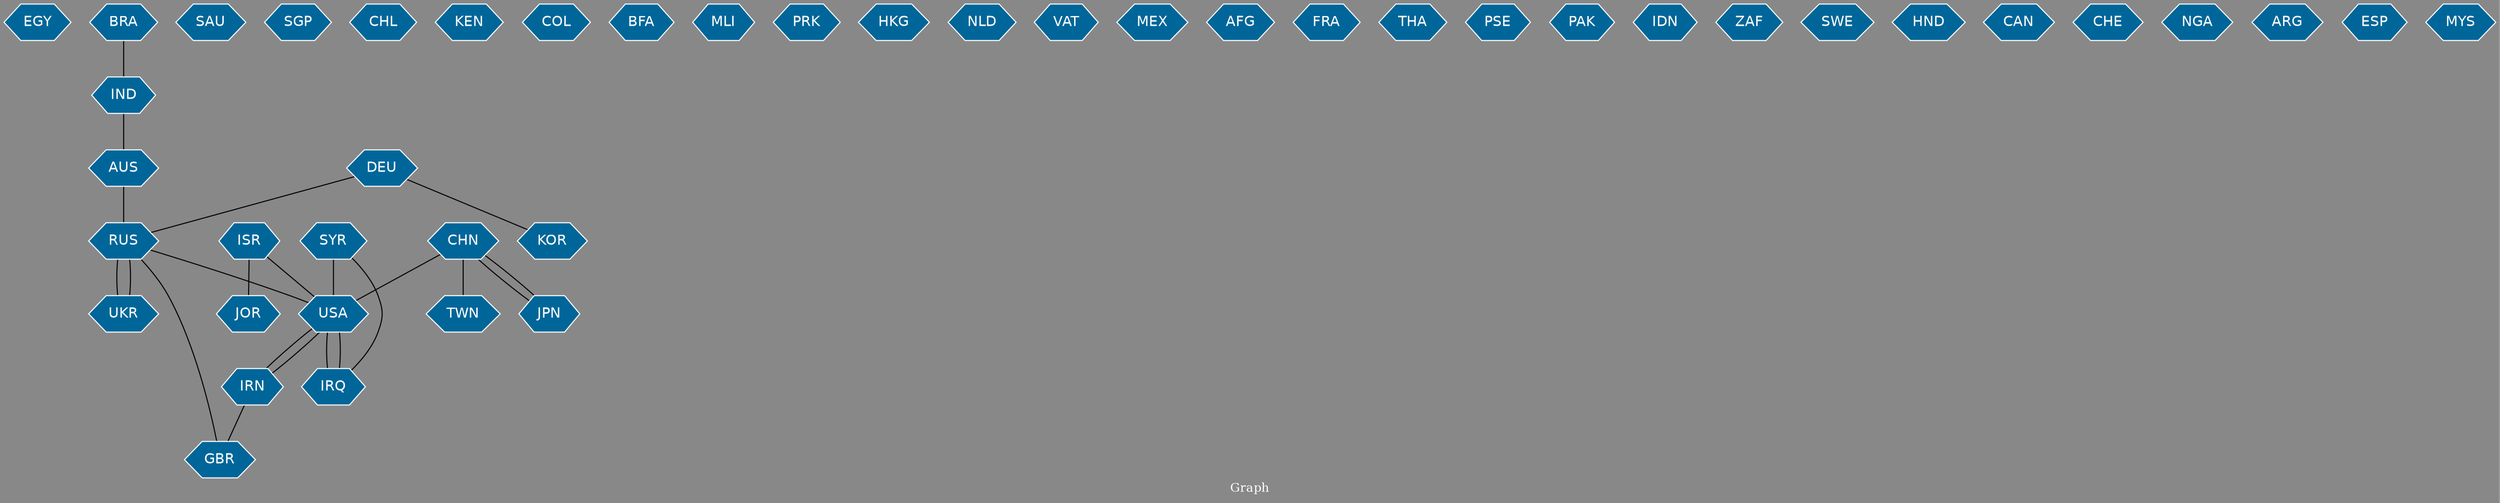 // Countries together in item graph
graph {
	graph [bgcolor="#888888" fontcolor=white fontsize=12 label="Graph" outputorder=edgesfirst overlap=prism]
	node [color=white fillcolor="#006699" fontcolor=white fontname=Helvetica shape=hexagon style=filled]
	edge [arrowhead=open color=black fontcolor=white fontname=Courier fontsize=12]
		EGY [label=EGY]
		DEU [label=DEU]
		USA [label=USA]
		ISR [label=ISR]
		IND [label=IND]
		SAU [label=SAU]
		IRN [label=IRN]
		UKR [label=UKR]
		RUS [label=RUS]
		SGP [label=SGP]
		CHL [label=CHL]
		KEN [label=KEN]
		JPN [label=JPN]
		CHN [label=CHN]
		GBR [label=GBR]
		COL [label=COL]
		TWN [label=TWN]
		BFA [label=BFA]
		MLI [label=MLI]
		PRK [label=PRK]
		HKG [label=HKG]
		IRQ [label=IRQ]
		NLD [label=NLD]
		VAT [label=VAT]
		MEX [label=MEX]
		AFG [label=AFG]
		FRA [label=FRA]
		THA [label=THA]
		BRA [label=BRA]
		KOR [label=KOR]
		PSE [label=PSE]
		PAK [label=PAK]
		IDN [label=IDN]
		AUS [label=AUS]
		ZAF [label=ZAF]
		JOR [label=JOR]
		SWE [label=SWE]
		HND [label=HND]
		CAN [label=CAN]
		CHE [label=CHE]
		SYR [label=SYR]
		NGA [label=NGA]
		ARG [label=ARG]
		ESP [label=ESP]
		MYS [label=MYS]
			SYR -- USA [weight=2]
			SYR -- IRQ [weight=1]
			ISR -- JOR [weight=1]
			UKR -- RUS [weight=5]
			CHN -- USA [weight=1]
			IRQ -- USA [weight=1]
			CHN -- TWN [weight=1]
			DEU -- RUS [weight=1]
			USA -- IRQ [weight=2]
			IND -- AUS [weight=1]
			AUS -- RUS [weight=1]
			CHN -- JPN [weight=1]
			RUS -- USA [weight=1]
			RUS -- UKR [weight=2]
			RUS -- GBR [weight=1]
			IRN -- USA [weight=1]
			ISR -- USA [weight=1]
			IRN -- GBR [weight=1]
			JPN -- CHN [weight=1]
			DEU -- KOR [weight=1]
			USA -- IRN [weight=1]
			BRA -- IND [weight=1]
}